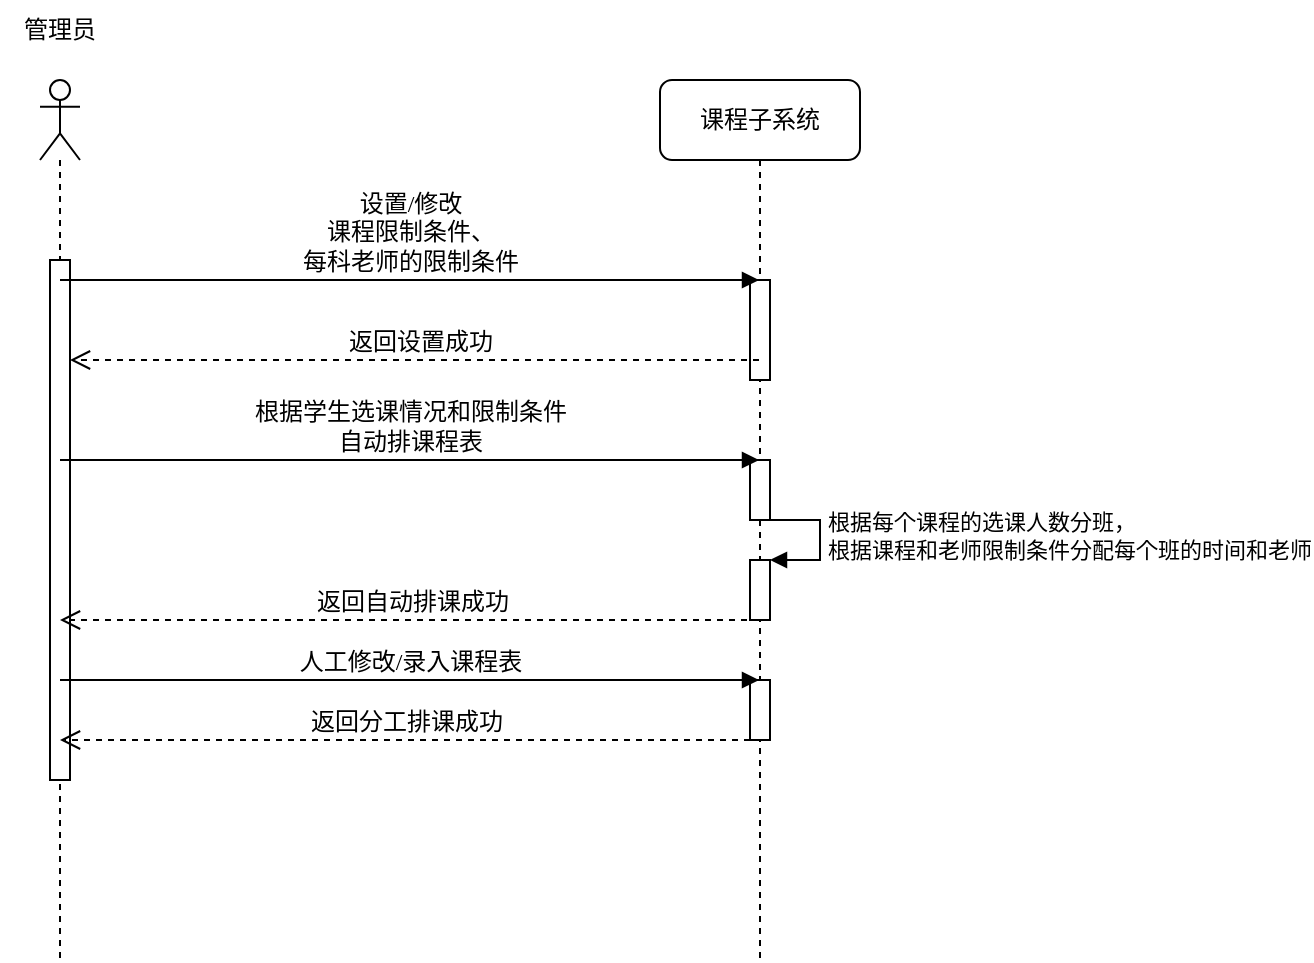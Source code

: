 <mxfile version="17.0.0" type="github">
  <diagram name="Page-1" id="13e1069c-82ec-6db2-03f1-153e76fe0fe0">
    <mxGraphModel dx="1186" dy="670" grid="1" gridSize="10" guides="1" tooltips="1" connect="1" arrows="1" fold="1" page="1" pageScale="1" pageWidth="1100" pageHeight="850" background="none" math="0" shadow="0">
      <root>
        <mxCell id="0" />
        <mxCell id="1" parent="0" />
        <mxCell id="7baba1c4bc27f4b0-8" value="课程子系统" style="shape=umlLifeline;perimeter=lifelinePerimeter;whiteSpace=wrap;html=1;container=1;collapsible=0;recursiveResize=0;outlineConnect=0;rounded=1;shadow=0;comic=0;labelBackgroundColor=none;strokeWidth=1;fontFamily=Verdana;fontSize=12;align=center;" parent="1" vertex="1">
          <mxGeometry x="410" y="80" width="100" height="440" as="geometry" />
        </mxCell>
        <mxCell id="7baba1c4bc27f4b0-9" value="" style="html=1;points=[];perimeter=orthogonalPerimeter;rounded=0;shadow=0;comic=0;labelBackgroundColor=none;strokeWidth=1;fontFamily=Verdana;fontSize=12;align=center;" parent="7baba1c4bc27f4b0-8" vertex="1">
          <mxGeometry x="45" y="100" width="10" height="50" as="geometry" />
        </mxCell>
        <mxCell id="TLK5XkgE6gAEmuYLz-ld-11" value="" style="html=1;points=[];perimeter=orthogonalPerimeter;rounded=0;shadow=0;comic=0;labelBackgroundColor=none;strokeWidth=1;fontFamily=Verdana;fontSize=12;align=center;" parent="7baba1c4bc27f4b0-8" vertex="1">
          <mxGeometry x="45" y="190" width="10" height="30" as="geometry" />
        </mxCell>
        <mxCell id="TLK5XkgE6gAEmuYLz-ld-19" value="" style="html=1;points=[];perimeter=orthogonalPerimeter;" parent="7baba1c4bc27f4b0-8" vertex="1">
          <mxGeometry x="45" y="300" width="10" height="30" as="geometry" />
        </mxCell>
        <mxCell id="uhCvDFH-PkMVtbVr9GV_-2" value="" style="html=1;points=[];perimeter=orthogonalPerimeter;" parent="7baba1c4bc27f4b0-8" vertex="1">
          <mxGeometry x="45" y="240" width="10" height="30" as="geometry" />
        </mxCell>
        <mxCell id="uhCvDFH-PkMVtbVr9GV_-3" value="根据每个课程的选课人数分班，&lt;br&gt;根据课程和老师限制条件分配每个班的时间和老师" style="edgeStyle=orthogonalEdgeStyle;html=1;align=left;spacingLeft=2;endArrow=block;rounded=0;entryX=1;entryY=0;" parent="7baba1c4bc27f4b0-8" target="uhCvDFH-PkMVtbVr9GV_-2" edge="1">
          <mxGeometry relative="1" as="geometry">
            <mxPoint x="50" y="220" as="sourcePoint" />
            <Array as="points">
              <mxPoint x="80" y="220" />
            </Array>
          </mxGeometry>
        </mxCell>
        <mxCell id="TLK5XkgE6gAEmuYLz-ld-5" value="" style="shape=umlLifeline;participant=umlActor;perimeter=lifelinePerimeter;whiteSpace=wrap;html=1;container=1;collapsible=0;recursiveResize=0;verticalAlign=top;spacingTop=36;outlineConnect=0;" parent="1" vertex="1">
          <mxGeometry x="100" y="80" width="20" height="440" as="geometry" />
        </mxCell>
        <mxCell id="TLK5XkgE6gAEmuYLz-ld-10" value="" style="html=1;points=[];perimeter=orthogonalPerimeter;" parent="TLK5XkgE6gAEmuYLz-ld-5" vertex="1">
          <mxGeometry x="5" y="90" width="10" height="260" as="geometry" />
        </mxCell>
        <mxCell id="TLK5XkgE6gAEmuYLz-ld-6" value="设置/修改&lt;br&gt;课程限制条件、&lt;br&gt;每科老师的限制条件" style="html=1;verticalAlign=bottom;endArrow=block;labelBackgroundColor=none;fontFamily=Verdana;fontSize=12;edgeStyle=elbowEdgeStyle;elbow=vertical;" parent="1" source="TLK5XkgE6gAEmuYLz-ld-5" target="7baba1c4bc27f4b0-8" edge="1">
          <mxGeometry relative="1" as="geometry">
            <mxPoint x="130" y="190" as="sourcePoint" />
            <mxPoint x="270" y="200" as="targetPoint" />
            <Array as="points">
              <mxPoint x="190" y="180" />
              <mxPoint x="180" y="170" />
              <mxPoint x="290" y="197" />
            </Array>
          </mxGeometry>
        </mxCell>
        <mxCell id="TLK5XkgE6gAEmuYLz-ld-13" value="根据学生选课情况和限制条件&lt;br&gt;自动排课程表" style="html=1;verticalAlign=bottom;endArrow=block;labelBackgroundColor=none;fontFamily=Verdana;fontSize=12;edgeStyle=elbowEdgeStyle;elbow=vertical;" parent="1" target="7baba1c4bc27f4b0-8" edge="1">
          <mxGeometry relative="1" as="geometry">
            <mxPoint x="110" y="270" as="sourcePoint" />
            <mxPoint x="350" y="270" as="targetPoint" />
            <Array as="points">
              <mxPoint x="190.5" y="270" />
              <mxPoint x="180.5" y="260" />
              <mxPoint x="290.5" y="287" />
            </Array>
          </mxGeometry>
        </mxCell>
        <mxCell id="TLK5XkgE6gAEmuYLz-ld-21" value="返回设置成功" style="html=1;verticalAlign=bottom;endArrow=open;dashed=1;endSize=8;labelBackgroundColor=none;fontFamily=Verdana;fontSize=12;edgeStyle=elbowEdgeStyle;elbow=vertical;" parent="1" source="7baba1c4bc27f4b0-8" target="TLK5XkgE6gAEmuYLz-ld-10" edge="1">
          <mxGeometry x="-0.016" relative="1" as="geometry">
            <mxPoint x="120" y="420" as="targetPoint" />
            <Array as="points">
              <mxPoint x="290" y="220" />
              <mxPoint x="290" y="210" />
              <mxPoint x="155.5" y="420" />
              <mxPoint x="285.5" y="420" />
              <mxPoint x="200.5" y="420" />
              <mxPoint x="230.5" y="420" />
            </Array>
            <mxPoint x="345" y="420" as="sourcePoint" />
            <mxPoint as="offset" />
          </mxGeometry>
        </mxCell>
        <mxCell id="kXIZo_LiZvNYFcPQpfme-1" value="返回自动排课成功" style="html=1;verticalAlign=bottom;endArrow=open;dashed=1;endSize=8;labelBackgroundColor=none;fontFamily=Verdana;fontSize=12;edgeStyle=elbowEdgeStyle;elbow=vertical;" parent="1" source="7baba1c4bc27f4b0-8" target="TLK5XkgE6gAEmuYLz-ld-5" edge="1">
          <mxGeometry x="-0.004" relative="1" as="geometry">
            <mxPoint x="140" y="320" as="targetPoint" />
            <Array as="points">
              <mxPoint x="370" y="350" />
              <mxPoint x="380" y="340" />
              <mxPoint x="255" y="320" />
              <mxPoint x="255" y="310" />
              <mxPoint x="120.5" y="520" />
              <mxPoint x="250.5" y="520" />
              <mxPoint x="165.5" y="520" />
              <mxPoint x="195.5" y="520" />
            </Array>
            <mxPoint x="310" y="520" as="sourcePoint" />
            <mxPoint as="offset" />
          </mxGeometry>
        </mxCell>
        <mxCell id="kXIZo_LiZvNYFcPQpfme-2" value="人工修改/录入课程表" style="html=1;verticalAlign=bottom;endArrow=block;labelBackgroundColor=none;fontFamily=Verdana;fontSize=12;edgeStyle=elbowEdgeStyle;elbow=vertical;" parent="1" target="7baba1c4bc27f4b0-8" edge="1">
          <mxGeometry relative="1" as="geometry">
            <mxPoint x="110" y="380" as="sourcePoint" />
            <mxPoint x="350" y="380" as="targetPoint" />
            <Array as="points">
              <mxPoint x="190.5" y="380" />
              <mxPoint x="180.5" y="370" />
              <mxPoint x="290.5" y="397" />
            </Array>
          </mxGeometry>
        </mxCell>
        <mxCell id="uhCvDFH-PkMVtbVr9GV_-1" value="管理员" style="text;html=1;strokeColor=none;fillColor=none;align=center;verticalAlign=middle;whiteSpace=wrap;rounded=0;" parent="1" vertex="1">
          <mxGeometry x="80" y="40" width="60" height="30" as="geometry" />
        </mxCell>
        <mxCell id="kXIZo_LiZvNYFcPQpfme-3" value="返回分工排课成功" style="html=1;verticalAlign=bottom;endArrow=open;dashed=1;endSize=8;labelBackgroundColor=none;fontFamily=Verdana;fontSize=12;edgeStyle=elbowEdgeStyle;elbow=vertical;" parent="1" target="TLK5XkgE6gAEmuYLz-ld-5" edge="1">
          <mxGeometry x="-0.004" relative="1" as="geometry">
            <mxPoint x="150" y="400" as="targetPoint" />
            <Array as="points">
              <mxPoint x="160" y="410" />
              <mxPoint x="170" y="410" />
              <mxPoint x="170" y="410" />
              <mxPoint x="170" y="420" />
              <mxPoint x="180" y="412" />
              <mxPoint x="190" y="412" />
              <mxPoint x="360.5" y="410" />
              <mxPoint x="360.5" y="400" />
              <mxPoint x="226" y="610" />
              <mxPoint x="356" y="610" />
              <mxPoint x="271" y="610" />
              <mxPoint x="301" y="610" />
            </Array>
            <mxPoint x="455" y="410" as="sourcePoint" />
            <mxPoint as="offset" />
          </mxGeometry>
        </mxCell>
      </root>
    </mxGraphModel>
  </diagram>
</mxfile>
